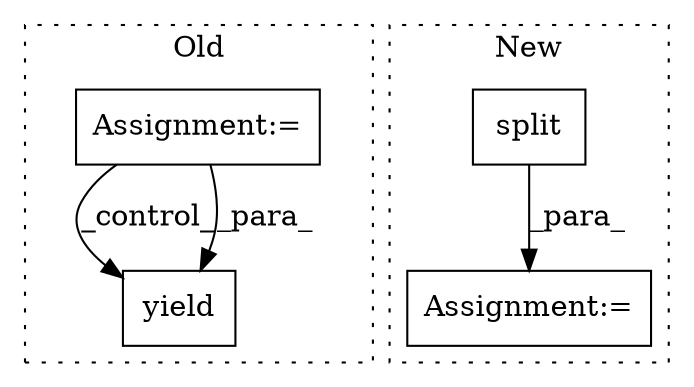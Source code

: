 digraph G {
subgraph cluster0 {
1 [label="yield" a="112" s="1826" l="14" shape="box"];
4 [label="Assignment:=" a="7" s="1338" l="1" shape="box"];
label = "Old";
style="dotted";
}
subgraph cluster1 {
2 [label="split" a="32" s="1610,1665" l="6,1" shape="box"];
3 [label="Assignment:=" a="7" s="1603" l="1" shape="box"];
label = "New";
style="dotted";
}
2 -> 3 [label="_para_"];
4 -> 1 [label="_control_"];
4 -> 1 [label="_para_"];
}
